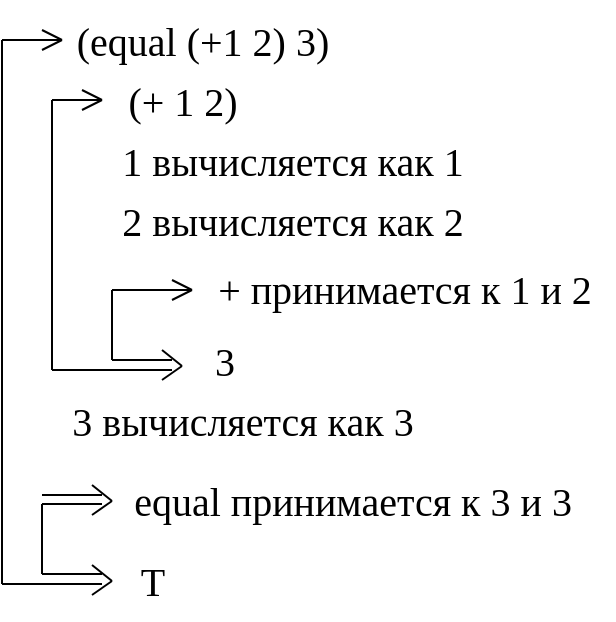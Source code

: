 <mxfile version="20.8.20" type="device"><diagram name="Trang-1" id="0u3eWJMBnRzkBXHFq73Z"><mxGraphModel dx="784" dy="459" grid="1" gridSize="10" guides="1" tooltips="1" connect="1" arrows="1" fold="1" page="1" pageScale="1" pageWidth="827" pageHeight="1169" math="0" shadow="0"><root><mxCell id="0"/><mxCell id="1" parent="0"/><mxCell id="GsaoI9LyJoaeE0Pi_87O-1" value="" style="endArrow=none;html=1;rounded=0;fontFamily=Times New Roman;fontSize=20;" edge="1" parent="1"><mxGeometry width="50" height="50" relative="1" as="geometry"><mxPoint x="110" y="80" as="sourcePoint"/><mxPoint x="100" y="85" as="targetPoint"/></mxGeometry></mxCell><mxCell id="GsaoI9LyJoaeE0Pi_87O-2" value="" style="endArrow=none;html=1;rounded=0;" edge="1" parent="1"><mxGeometry width="50" height="50" relative="1" as="geometry"><mxPoint x="80" y="352" as="sourcePoint"/><mxPoint x="80" y="80" as="targetPoint"/></mxGeometry></mxCell><mxCell id="GsaoI9LyJoaeE0Pi_87O-3" value="&lt;font face=&quot;Times New Roman&quot; style=&quot;font-size: 20px;&quot;&gt;(equal (+1 2) 3)&lt;/font&gt;" style="text;html=1;align=center;verticalAlign=middle;resizable=0;points=[];autosize=1;strokeColor=none;fillColor=none;" vertex="1" parent="1"><mxGeometry x="105" y="60" width="150" height="40" as="geometry"/></mxCell><mxCell id="GsaoI9LyJoaeE0Pi_87O-4" value="1 вычисляется как 1" style="text;html=1;align=center;verticalAlign=middle;resizable=0;points=[];autosize=1;strokeColor=none;fillColor=none;fontSize=20;fontFamily=Times New Roman;" vertex="1" parent="1"><mxGeometry x="130" y="120" width="190" height="40" as="geometry"/></mxCell><mxCell id="GsaoI9LyJoaeE0Pi_87O-5" value="3" style="text;html=1;align=center;verticalAlign=middle;resizable=0;points=[];autosize=1;strokeColor=none;fillColor=none;fontSize=20;fontFamily=Times New Roman;" vertex="1" parent="1"><mxGeometry x="176" y="220" width="30" height="40" as="geometry"/></mxCell><mxCell id="GsaoI9LyJoaeE0Pi_87O-6" value="T" style="text;html=1;align=center;verticalAlign=middle;resizable=0;points=[];autosize=1;strokeColor=none;fillColor=none;fontSize=20;fontFamily=Times New Roman;" vertex="1" parent="1"><mxGeometry x="135" y="330" width="40" height="40" as="geometry"/></mxCell><mxCell id="GsaoI9LyJoaeE0Pi_87O-7" value="2 вычисляется как 2" style="text;html=1;align=center;verticalAlign=middle;resizable=0;points=[];autosize=1;strokeColor=none;fillColor=none;fontSize=20;fontFamily=Times New Roman;" vertex="1" parent="1"><mxGeometry x="130" y="150" width="190" height="40" as="geometry"/></mxCell><mxCell id="GsaoI9LyJoaeE0Pi_87O-8" value="(+ 1 2)" style="text;html=1;align=center;verticalAlign=middle;resizable=0;points=[];autosize=1;strokeColor=none;fillColor=none;fontSize=20;fontFamily=Times New Roman;" vertex="1" parent="1"><mxGeometry x="130" y="90" width="80" height="40" as="geometry"/></mxCell><mxCell id="GsaoI9LyJoaeE0Pi_87O-9" value="+ принимается к 1 и 2" style="text;html=1;align=center;verticalAlign=middle;resizable=0;points=[];autosize=1;strokeColor=none;fillColor=none;fontSize=20;fontFamily=Times New Roman;" vertex="1" parent="1"><mxGeometry x="176" y="184" width="210" height="40" as="geometry"/></mxCell><mxCell id="GsaoI9LyJoaeE0Pi_87O-10" value="equal принимается к 3 и 3" style="text;html=1;align=center;verticalAlign=middle;resizable=0;points=[];autosize=1;strokeColor=none;fillColor=none;fontSize=20;fontFamily=Times New Roman;" vertex="1" parent="1"><mxGeometry x="135" y="290" width="240" height="40" as="geometry"/></mxCell><mxCell id="GsaoI9LyJoaeE0Pi_87O-11" value="" style="endArrow=none;html=1;rounded=0;fontFamily=Times New Roman;fontSize=20;" edge="1" parent="1"><mxGeometry width="50" height="50" relative="1" as="geometry"><mxPoint x="105" y="245" as="sourcePoint"/><mxPoint x="105" y="110" as="targetPoint"/></mxGeometry></mxCell><mxCell id="GsaoI9LyJoaeE0Pi_87O-12" value="" style="endArrow=none;html=1;rounded=0;fontFamily=Times New Roman;fontSize=20;" edge="1" parent="1"><mxGeometry width="50" height="50" relative="1" as="geometry"><mxPoint x="135" y="240" as="sourcePoint"/><mxPoint x="135" y="205" as="targetPoint"/></mxGeometry></mxCell><mxCell id="GsaoI9LyJoaeE0Pi_87O-13" value="" style="endArrow=none;html=1;rounded=0;fontFamily=Times New Roman;fontSize=20;" edge="1" parent="1"><mxGeometry width="50" height="50" relative="1" as="geometry"><mxPoint x="135" y="240" as="sourcePoint"/><mxPoint x="165" y="240" as="targetPoint"/></mxGeometry></mxCell><mxCell id="GsaoI9LyJoaeE0Pi_87O-14" value="" style="endArrow=none;html=1;rounded=0;fontFamily=Times New Roman;fontSize=20;" edge="1" parent="1"><mxGeometry width="50" height="50" relative="1" as="geometry"><mxPoint x="105" y="245" as="sourcePoint"/><mxPoint x="165" y="245" as="targetPoint"/></mxGeometry></mxCell><mxCell id="GsaoI9LyJoaeE0Pi_87O-15" value="" style="endArrow=none;html=1;rounded=0;fontFamily=Times New Roman;fontSize=20;" edge="1" parent="1"><mxGeometry width="50" height="50" relative="1" as="geometry"><mxPoint x="80" y="80" as="sourcePoint"/><mxPoint x="110" y="80" as="targetPoint"/></mxGeometry></mxCell><mxCell id="GsaoI9LyJoaeE0Pi_87O-16" value="" style="endArrow=none;html=1;rounded=0;fontFamily=Times New Roman;fontSize=20;" edge="1" parent="1"><mxGeometry width="50" height="50" relative="1" as="geometry"><mxPoint x="100" y="75" as="sourcePoint"/><mxPoint x="110" y="80" as="targetPoint"/></mxGeometry></mxCell><mxCell id="GsaoI9LyJoaeE0Pi_87O-17" value="" style="endArrow=none;html=1;rounded=0;fontFamily=Times New Roman;fontSize=20;" edge="1" parent="1"><mxGeometry width="50" height="50" relative="1" as="geometry"><mxPoint x="130" y="110" as="sourcePoint"/><mxPoint x="120" y="115" as="targetPoint"/></mxGeometry></mxCell><mxCell id="GsaoI9LyJoaeE0Pi_87O-18" value="" style="endArrow=none;html=1;rounded=0;fontFamily=Times New Roman;fontSize=20;" edge="1" parent="1"><mxGeometry width="50" height="50" relative="1" as="geometry"><mxPoint x="120" y="105" as="sourcePoint"/><mxPoint x="130" y="110" as="targetPoint"/></mxGeometry></mxCell><mxCell id="GsaoI9LyJoaeE0Pi_87O-19" value="" style="endArrow=none;html=1;rounded=0;fontFamily=Times New Roman;fontSize=20;" edge="1" parent="1"><mxGeometry width="50" height="50" relative="1" as="geometry"><mxPoint x="105" y="110" as="sourcePoint"/><mxPoint x="129" y="110" as="targetPoint"/></mxGeometry></mxCell><mxCell id="GsaoI9LyJoaeE0Pi_87O-20" value="" style="endArrow=none;html=1;rounded=0;fontFamily=Times New Roman;fontSize=20;" edge="1" parent="1"><mxGeometry width="50" height="50" relative="1" as="geometry"><mxPoint x="175" y="205" as="sourcePoint"/><mxPoint x="165" y="210" as="targetPoint"/></mxGeometry></mxCell><mxCell id="GsaoI9LyJoaeE0Pi_87O-21" value="" style="endArrow=none;html=1;rounded=0;fontFamily=Times New Roman;fontSize=20;" edge="1" parent="1"><mxGeometry width="50" height="50" relative="1" as="geometry"><mxPoint x="165" y="200" as="sourcePoint"/><mxPoint x="175" y="205" as="targetPoint"/></mxGeometry></mxCell><mxCell id="GsaoI9LyJoaeE0Pi_87O-22" value="" style="endArrow=none;html=1;rounded=0;fontFamily=Times New Roman;fontSize=20;" edge="1" parent="1"><mxGeometry width="50" height="50" relative="1" as="geometry"><mxPoint x="135" y="205" as="sourcePoint"/><mxPoint x="175" y="205" as="targetPoint"/></mxGeometry></mxCell><mxCell id="GsaoI9LyJoaeE0Pi_87O-23" value="" style="endArrow=none;html=1;rounded=0;fontFamily=Times New Roman;fontSize=20;" edge="1" parent="1"><mxGeometry width="50" height="50" relative="1" as="geometry"><mxPoint x="170" y="243" as="sourcePoint"/><mxPoint x="160" y="250" as="targetPoint"/></mxGeometry></mxCell><mxCell id="GsaoI9LyJoaeE0Pi_87O-24" value="" style="endArrow=none;html=1;rounded=0;fontFamily=Times New Roman;fontSize=20;" edge="1" parent="1"><mxGeometry width="50" height="50" relative="1" as="geometry"><mxPoint x="160" y="235" as="sourcePoint"/><mxPoint x="170" y="243" as="targetPoint"/></mxGeometry></mxCell><mxCell id="GsaoI9LyJoaeE0Pi_87O-25" value="" style="endArrow=none;html=1;rounded=0;fontFamily=Times New Roman;fontSize=20;" edge="1" parent="1"><mxGeometry width="50" height="50" relative="1" as="geometry"><mxPoint x="100" y="307.5" as="sourcePoint"/><mxPoint x="130" y="307.5" as="targetPoint"/></mxGeometry></mxCell><mxCell id="GsaoI9LyJoaeE0Pi_87O-26" value="" style="endArrow=none;html=1;rounded=0;fontFamily=Times New Roman;fontSize=20;" edge="1" parent="1"><mxGeometry width="50" height="50" relative="1" as="geometry"><mxPoint x="100" y="312" as="sourcePoint"/><mxPoint x="130" y="312" as="targetPoint"/></mxGeometry></mxCell><mxCell id="GsaoI9LyJoaeE0Pi_87O-27" value="" style="endArrow=none;html=1;rounded=0;fontFamily=Times New Roman;fontSize=20;" edge="1" parent="1"><mxGeometry width="50" height="50" relative="1" as="geometry"><mxPoint x="135" y="310.5" as="sourcePoint"/><mxPoint x="125" y="317.5" as="targetPoint"/></mxGeometry></mxCell><mxCell id="GsaoI9LyJoaeE0Pi_87O-28" value="" style="endArrow=none;html=1;rounded=0;fontFamily=Times New Roman;fontSize=20;" edge="1" parent="1"><mxGeometry width="50" height="50" relative="1" as="geometry"><mxPoint x="125" y="302.5" as="sourcePoint"/><mxPoint x="135" y="310.5" as="targetPoint"/></mxGeometry></mxCell><mxCell id="GsaoI9LyJoaeE0Pi_87O-29" value="" style="endArrow=none;html=1;rounded=0;fontFamily=Times New Roman;fontSize=20;" edge="1" parent="1"><mxGeometry width="50" height="50" relative="1" as="geometry"><mxPoint x="100" y="347" as="sourcePoint"/><mxPoint x="100" y="312" as="targetPoint"/></mxGeometry></mxCell><mxCell id="GsaoI9LyJoaeE0Pi_87O-30" value="" style="endArrow=none;html=1;rounded=0;fontFamily=Times New Roman;fontSize=20;" edge="1" parent="1"><mxGeometry width="50" height="50" relative="1" as="geometry"><mxPoint x="100" y="347" as="sourcePoint"/><mxPoint x="130" y="347" as="targetPoint"/></mxGeometry></mxCell><mxCell id="GsaoI9LyJoaeE0Pi_87O-31" value="" style="endArrow=none;html=1;rounded=0;fontFamily=Times New Roman;fontSize=20;" edge="1" parent="1"><mxGeometry width="50" height="50" relative="1" as="geometry"><mxPoint x="80" y="352" as="sourcePoint"/><mxPoint x="130" y="352" as="targetPoint"/></mxGeometry></mxCell><mxCell id="GsaoI9LyJoaeE0Pi_87O-32" value="" style="endArrow=none;html=1;rounded=0;fontFamily=Times New Roman;fontSize=20;" edge="1" parent="1"><mxGeometry width="50" height="50" relative="1" as="geometry"><mxPoint x="135" y="350.5" as="sourcePoint"/><mxPoint x="125" y="357.5" as="targetPoint"/></mxGeometry></mxCell><mxCell id="GsaoI9LyJoaeE0Pi_87O-33" value="" style="endArrow=none;html=1;rounded=0;fontFamily=Times New Roman;fontSize=20;" edge="1" parent="1"><mxGeometry width="50" height="50" relative="1" as="geometry"><mxPoint x="125" y="342.5" as="sourcePoint"/><mxPoint x="135" y="350.5" as="targetPoint"/></mxGeometry></mxCell><mxCell id="GsaoI9LyJoaeE0Pi_87O-34" value="3 вычисляется как 3" style="text;html=1;align=center;verticalAlign=middle;resizable=0;points=[];autosize=1;strokeColor=none;fillColor=none;fontSize=20;fontFamily=Times New Roman;" vertex="1" parent="1"><mxGeometry x="105" y="250" width="190" height="40" as="geometry"/></mxCell></root></mxGraphModel></diagram></mxfile>